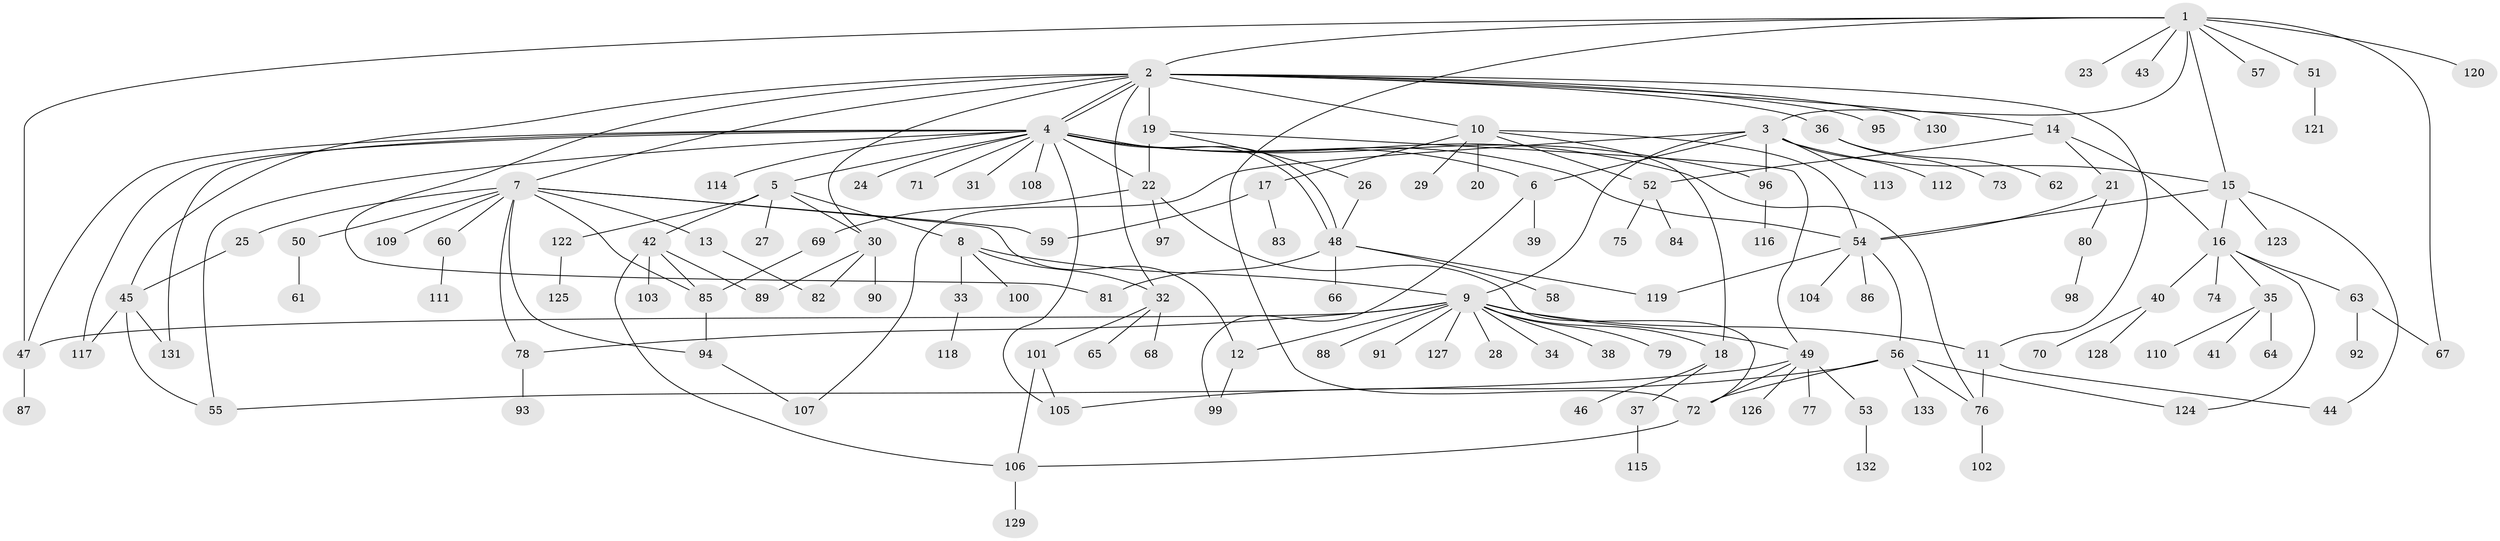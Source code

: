 // coarse degree distribution, {11: 0.01904761904761905, 26: 0.009523809523809525, 8: 0.0380952380952381, 4: 0.047619047619047616, 12: 0.009523809523809525, 18: 0.009523809523809525, 6: 0.01904761904761905, 3: 0.09523809523809523, 2: 0.1619047619047619, 5: 0.02857142857142857, 1: 0.5523809523809524, 9: 0.009523809523809525}
// Generated by graph-tools (version 1.1) at 2025/23/03/03/25 07:23:55]
// undirected, 133 vertices, 181 edges
graph export_dot {
graph [start="1"]
  node [color=gray90,style=filled];
  1;
  2;
  3;
  4;
  5;
  6;
  7;
  8;
  9;
  10;
  11;
  12;
  13;
  14;
  15;
  16;
  17;
  18;
  19;
  20;
  21;
  22;
  23;
  24;
  25;
  26;
  27;
  28;
  29;
  30;
  31;
  32;
  33;
  34;
  35;
  36;
  37;
  38;
  39;
  40;
  41;
  42;
  43;
  44;
  45;
  46;
  47;
  48;
  49;
  50;
  51;
  52;
  53;
  54;
  55;
  56;
  57;
  58;
  59;
  60;
  61;
  62;
  63;
  64;
  65;
  66;
  67;
  68;
  69;
  70;
  71;
  72;
  73;
  74;
  75;
  76;
  77;
  78;
  79;
  80;
  81;
  82;
  83;
  84;
  85;
  86;
  87;
  88;
  89;
  90;
  91;
  92;
  93;
  94;
  95;
  96;
  97;
  98;
  99;
  100;
  101;
  102;
  103;
  104;
  105;
  106;
  107;
  108;
  109;
  110;
  111;
  112;
  113;
  114;
  115;
  116;
  117;
  118;
  119;
  120;
  121;
  122;
  123;
  124;
  125;
  126;
  127;
  128;
  129;
  130;
  131;
  132;
  133;
  1 -- 2;
  1 -- 3;
  1 -- 15;
  1 -- 23;
  1 -- 43;
  1 -- 47;
  1 -- 51;
  1 -- 57;
  1 -- 67;
  1 -- 72;
  1 -- 120;
  2 -- 4;
  2 -- 4;
  2 -- 7;
  2 -- 10;
  2 -- 11;
  2 -- 14;
  2 -- 19;
  2 -- 30;
  2 -- 32;
  2 -- 36;
  2 -- 45;
  2 -- 81;
  2 -- 95;
  2 -- 130;
  3 -- 6;
  3 -- 9;
  3 -- 15;
  3 -- 96;
  3 -- 107;
  3 -- 112;
  3 -- 113;
  4 -- 5;
  4 -- 6;
  4 -- 22;
  4 -- 24;
  4 -- 31;
  4 -- 47;
  4 -- 48;
  4 -- 48;
  4 -- 54;
  4 -- 55;
  4 -- 71;
  4 -- 76;
  4 -- 96;
  4 -- 105;
  4 -- 108;
  4 -- 114;
  4 -- 117;
  4 -- 131;
  5 -- 8;
  5 -- 27;
  5 -- 30;
  5 -- 42;
  5 -- 122;
  6 -- 39;
  6 -- 99;
  7 -- 12;
  7 -- 13;
  7 -- 25;
  7 -- 50;
  7 -- 59;
  7 -- 60;
  7 -- 78;
  7 -- 85;
  7 -- 94;
  7 -- 109;
  8 -- 9;
  8 -- 32;
  8 -- 33;
  8 -- 100;
  9 -- 11;
  9 -- 12;
  9 -- 18;
  9 -- 28;
  9 -- 34;
  9 -- 38;
  9 -- 47;
  9 -- 49;
  9 -- 78;
  9 -- 79;
  9 -- 88;
  9 -- 91;
  9 -- 127;
  10 -- 17;
  10 -- 18;
  10 -- 20;
  10 -- 29;
  10 -- 52;
  10 -- 54;
  11 -- 44;
  11 -- 76;
  12 -- 99;
  13 -- 82;
  14 -- 16;
  14 -- 21;
  14 -- 52;
  15 -- 16;
  15 -- 44;
  15 -- 54;
  15 -- 123;
  16 -- 35;
  16 -- 40;
  16 -- 63;
  16 -- 74;
  16 -- 124;
  17 -- 59;
  17 -- 83;
  18 -- 37;
  18 -- 46;
  19 -- 22;
  19 -- 26;
  19 -- 49;
  21 -- 54;
  21 -- 80;
  22 -- 69;
  22 -- 72;
  22 -- 97;
  25 -- 45;
  26 -- 48;
  30 -- 82;
  30 -- 89;
  30 -- 90;
  32 -- 65;
  32 -- 68;
  32 -- 101;
  33 -- 118;
  35 -- 41;
  35 -- 64;
  35 -- 110;
  36 -- 62;
  36 -- 73;
  37 -- 115;
  40 -- 70;
  40 -- 128;
  42 -- 85;
  42 -- 89;
  42 -- 103;
  42 -- 106;
  45 -- 55;
  45 -- 117;
  45 -- 131;
  47 -- 87;
  48 -- 58;
  48 -- 66;
  48 -- 81;
  48 -- 119;
  49 -- 53;
  49 -- 55;
  49 -- 72;
  49 -- 77;
  49 -- 126;
  50 -- 61;
  51 -- 121;
  52 -- 75;
  52 -- 84;
  53 -- 132;
  54 -- 56;
  54 -- 86;
  54 -- 104;
  54 -- 119;
  56 -- 72;
  56 -- 76;
  56 -- 105;
  56 -- 124;
  56 -- 133;
  60 -- 111;
  63 -- 67;
  63 -- 92;
  69 -- 85;
  72 -- 106;
  76 -- 102;
  78 -- 93;
  80 -- 98;
  85 -- 94;
  94 -- 107;
  96 -- 116;
  101 -- 105;
  101 -- 106;
  106 -- 129;
  122 -- 125;
}
